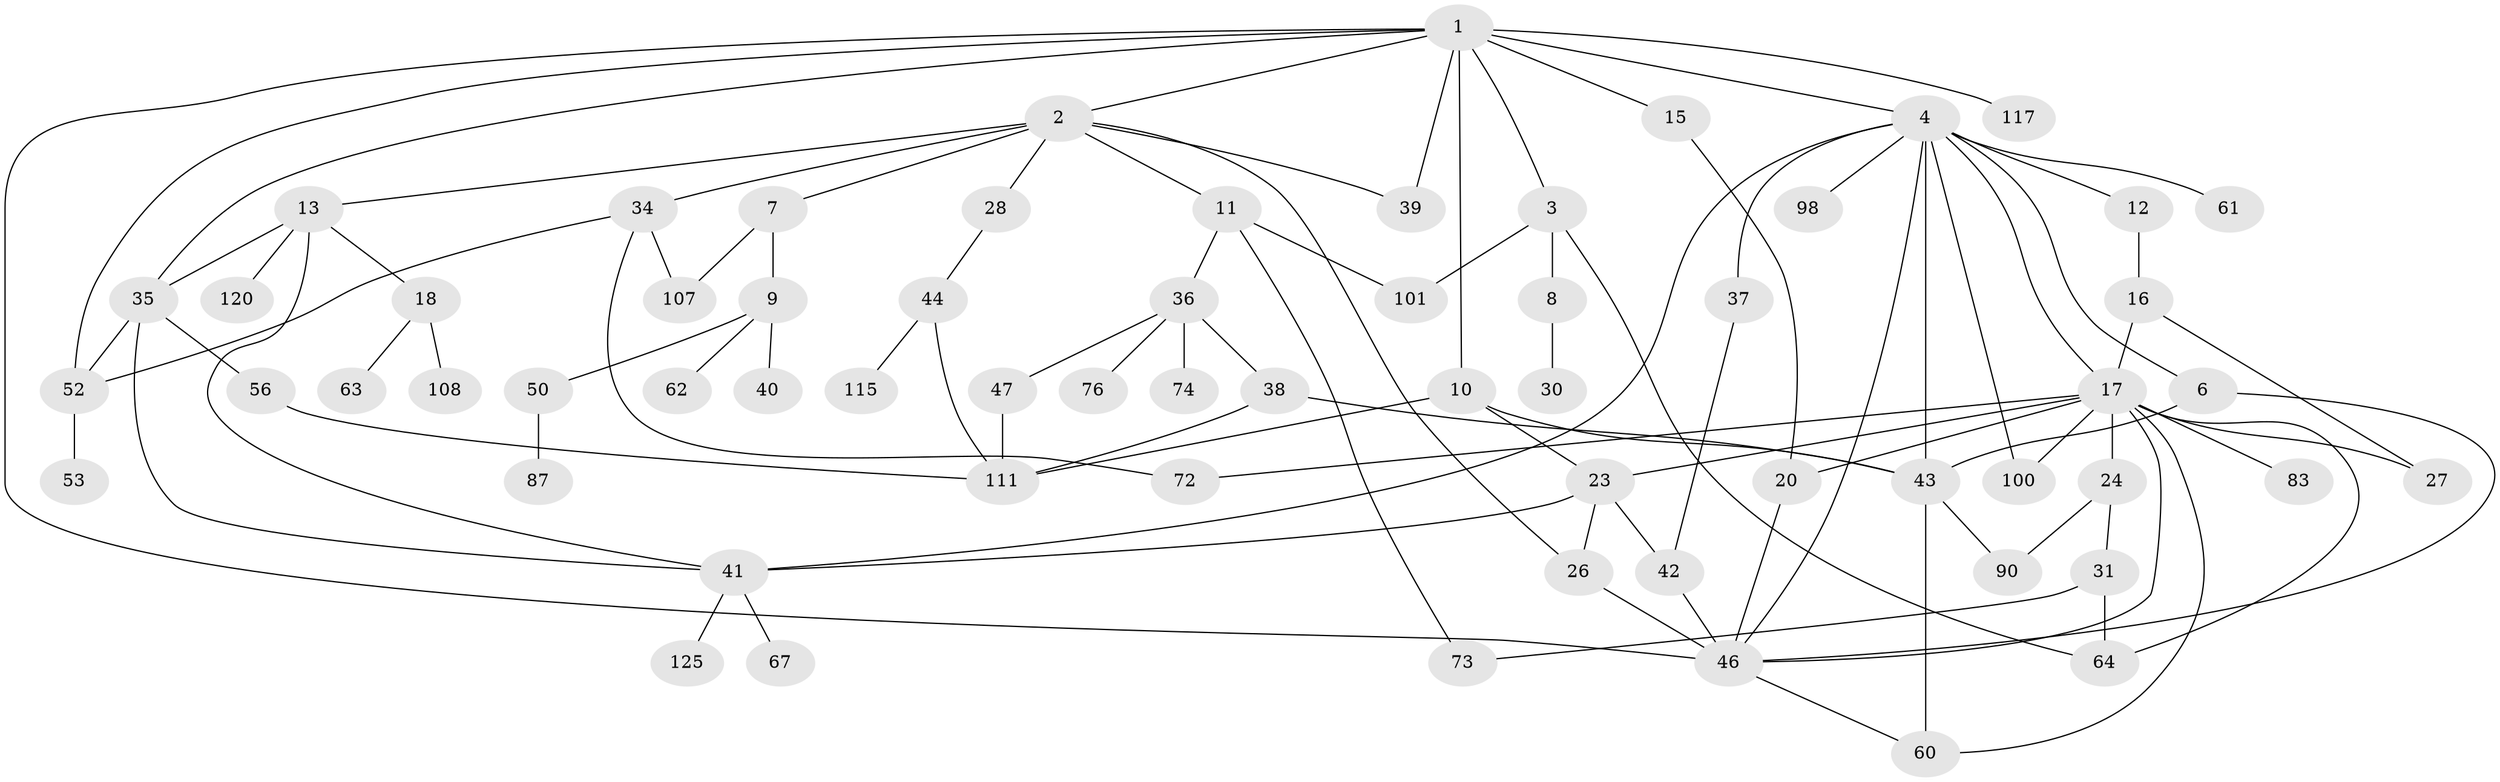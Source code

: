 // original degree distribution, {8: 0.0234375, 4: 0.125, 6: 0.015625, 3: 0.2109375, 2: 0.2734375, 7: 0.0078125, 5: 0.0703125, 1: 0.2734375}
// Generated by graph-tools (version 1.1) at 2025/13/03/09/25 04:13:20]
// undirected, 64 vertices, 99 edges
graph export_dot {
graph [start="1"]
  node [color=gray90,style=filled];
  1 [super="+5"];
  2;
  3 [super="+32"];
  4 [super="+71+14"];
  6;
  7;
  8;
  9;
  10 [super="+19"];
  11;
  12 [super="+45"];
  13 [super="+29"];
  15;
  16;
  17 [super="+88+21+57+33"];
  18 [super="+58"];
  20 [super="+89"];
  23 [super="+106"];
  24;
  26 [super="+99+105+92+54"];
  27;
  28 [super="+86"];
  30;
  31 [super="+51"];
  34 [super="+114+91"];
  35 [super="+69"];
  36;
  37;
  38 [super="+66"];
  39;
  40;
  41 [super="+70+55"];
  42;
  43 [super="+59"];
  44;
  46 [super="+109+49+48"];
  47 [super="+97"];
  50;
  52 [super="+82+77"];
  53 [super="+124"];
  56;
  60;
  61;
  62;
  63 [super="+103"];
  64 [super="+75+84"];
  67;
  72;
  73 [super="+95"];
  74 [super="+81+123"];
  76 [super="+96"];
  83;
  87;
  90;
  98 [super="+121"];
  100;
  101;
  107 [super="+110"];
  108;
  111 [super="+116"];
  115;
  117;
  120;
  125;
  1 -- 2;
  1 -- 3;
  1 -- 4;
  1 -- 15;
  1 -- 39;
  1 -- 117;
  1 -- 10;
  1 -- 35;
  1 -- 52;
  1 -- 46;
  2 -- 7;
  2 -- 11;
  2 -- 13;
  2 -- 28;
  2 -- 34;
  2 -- 39;
  2 -- 26;
  3 -- 8;
  3 -- 101;
  3 -- 64;
  4 -- 6;
  4 -- 12;
  4 -- 37;
  4 -- 98;
  4 -- 100;
  4 -- 41;
  4 -- 43 [weight=2];
  4 -- 46;
  4 -- 17;
  4 -- 61;
  6 -- 43;
  6 -- 46;
  7 -- 9;
  7 -- 107;
  8 -- 30;
  9 -- 40;
  9 -- 50;
  9 -- 62;
  10 -- 23;
  10 -- 111;
  10 -- 43;
  11 -- 36;
  11 -- 73;
  11 -- 101;
  12 -- 16;
  13 -- 18;
  13 -- 120;
  13 -- 41;
  13 -- 35;
  15 -- 20;
  16 -- 17;
  16 -- 27;
  17 -- 20;
  17 -- 64;
  17 -- 83;
  17 -- 100 [weight=2];
  17 -- 24 [weight=2];
  17 -- 72;
  17 -- 27 [weight=2];
  17 -- 23;
  17 -- 60;
  17 -- 46;
  18 -- 108;
  18 -- 63;
  20 -- 46;
  23 -- 26;
  23 -- 41;
  23 -- 42;
  24 -- 31;
  24 -- 90;
  26 -- 46 [weight=3];
  28 -- 44;
  31 -- 73;
  31 -- 64;
  34 -- 72;
  34 -- 52;
  34 -- 107;
  35 -- 56;
  35 -- 41;
  35 -- 52;
  36 -- 38;
  36 -- 47;
  36 -- 74;
  36 -- 76;
  37 -- 42;
  38 -- 43;
  38 -- 111;
  41 -- 67;
  41 -- 125;
  42 -- 46;
  43 -- 90;
  43 -- 60;
  44 -- 115;
  44 -- 111;
  46 -- 60;
  47 -- 111;
  50 -- 87;
  52 -- 53;
  56 -- 111;
}
